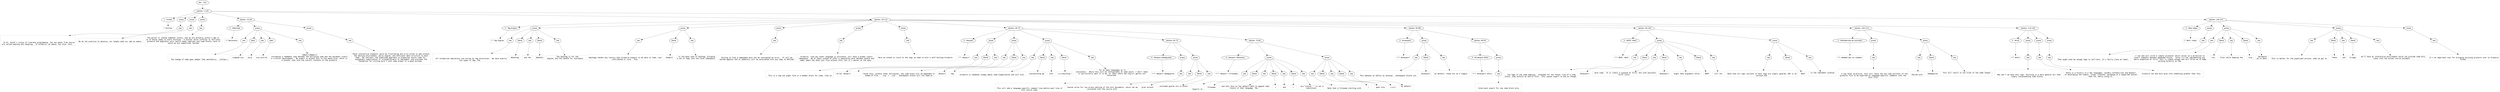 digraph hierarchy {

node [fontname=Helvetica]
edge [style=dashed]

doc_0 [label="doc - 141"]


doc_0 -> { section_1}
{rank=same; section_1}

section_1 [label="section: 1-125"]


section_1 -> { header_2 prose_3 prose_4 prose_5 section_6 section_7 section_8}
{rank=same; header_2 prose_3 prose_4 prose_5 section_6 section_7 section_8}

header_2 [label="1 : Knitter"]

prose_3 [label="prose"]

prose_4 [label="prose"]

prose_5 [label="prose"]

section_6 [label="section: 15-28"]

section_7 [label="section: 29-113"]

section_8 [label="section: 126-141"]


header_2 -> leaf_9
leaf_9  [color=Gray,shape=rectangle,fontname=Inconsolata,label="* Knitter"]
prose_3 -> { raw_10}
{rank=same; raw_10}

raw_10 [label="raw"]


raw_10 -> leaf_11
leaf_11  [color=Gray,shape=rectangle,fontname=Inconsolata,label="


  In Dr. Knuth's vision of literate programming, the two paths from source
are called weaving and tangling.  In Grimoire, we weave, but also, knit. 
"]
prose_4 -> { raw_12}
{rank=same; raw_12}

raw_12 [label="raw"]


raw_12 -> leaf_13
leaf_13  [color=Gray,shape=rectangle,fontname=Inconsolata,label="
We do not practice to deceive, nor tangle when our web we weave.
"]
prose_5 -> { raw_14}
{rank=same; raw_14}

raw_14 [label="raw"]


raw_14 -> leaf_15
leaf_15  [color=Gray,shape=rectangle,fontname=Inconsolata,label="
The parser is coming together nicely, and we are actually within a day or 
so of being ready to start knitting.  A knitter which suffices to self-host 
grimoire and pegylator only really needs taglines and code blocks, both of
which we are supporting. Huzzah!

"]
section_6 -> { header_16 prose_17 prose_18}
{rank=same; header_16 prose_17 prose_18}

header_16 [label="2 : Rationale"]

prose_17 [label="prose"]

prose_18 [label="prose"]


header_16 -> leaf_19
leaf_19  [color=Gray,shape=rectangle,fontname=Inconsolata,label="** Rationale"]
prose_17 -> { raw_20 italic_21 raw_22 italic_23 raw_24}
{rank=same; raw_20 italic_21 raw_22 italic_23 raw_24}

raw_20 [label="raw"]

italic_21 [label="italic"]

raw_22 [label="raw"]

italic_23 [label="italic"]

raw_24 [label="raw"]


raw_20 -> leaf_25
leaf_25  [color=Gray,shape=rectangle,fontname=Inconsolata,label="

  The change of name goes deeper than aesthetics.  [[https:/"]
italic_21 -> leaf_26
leaf_26  [color=Gray,shape=rectangle,fontname=Inconsolata,label="orgmode.org"]
raw_22 -> leaf_27
leaf_27  [color=Gray,shape=rectangle,fontname=Inconsolata,label="worg"]
italic_23 -> leaf_28
leaf_28  [color=Gray,shape=rectangle,fontname=Inconsolata,label="org-contrib"]
raw_24 -> leaf_29
leaf_29  [color=Gray,shape=rectangle,fontname=Inconsolata,label="babel/][Babel]]
introduces a feedback loop between the enclosing code and the document itself,
a critical development.  We expect to extend this to the weave also, which is 
a browser view into the overall contents of the grimoire.
"]
prose_18 -> { raw_30}
{rank=same; raw_30}

raw_30 [label="raw"]


raw_30 -> leaf_31
leaf_31  [color=Gray,shape=rectangle,fontname=Inconsolata,label="
These interactive elements would be frustrating and error-prone to add without
the editing environment, parse engine, and efficient data structure to back
them.  By contrast, the pipelined approach to producing source code for 
subsequent compiliation is straightforward to implement, and provides the
foundation for writing pure C with some prayer of a good outcome. 

"]
section_7 -> { header_32 prose_33 prose_34 prose_35 prose_36 prose_37 section_38 section_39 section_40 section_41 section_42}
{rank=same; header_32 prose_33 prose_34 prose_35 prose_36 prose_37 section_38 section_39 section_40 section_41 section_42}

header_32 [label="2 : Tag Engine"]

prose_33 [label="prose"]

prose_34 [label="prose"]

prose_35 [label="prose"]

prose_36 [label="prose"]

prose_37 [label="prose"]

section_38 [label="section: 49-73"]

section_39 [label="section: 83-88"]

section_40 [label="section: 94-104"]

section_41 [label="section: 105-113"]

section_42 [label="section: 114-125"]


header_32 -> leaf_43
leaf_43  [color=Gray,shape=rectangle,fontname=Inconsolata,label="** Tag Engine"]
prose_33 -> { raw_44 literal_45 raw_46 literal_47 raw_48}
{rank=same; raw_44 literal_45 raw_46 literal_47 raw_48}

raw_44 [label="raw"]

literal_45 [label="literal"]

raw_46 [label="raw"]

literal_47 [label="literal"]

raw_48 [label="raw"]


raw_44 -> leaf_49
leaf_49  [color=Gray,shape=rectangle,fontname=Inconsolata,label="

  All Grimmorian operations are driven by tag directives.  We have exactly
two types of tag, the "]
literal_45 -> leaf_50
leaf_50  [color=Gray,shape=rectangle,fontname=Inconsolata,label="#hashtag"]
raw_46 -> leaf_51
leaf_51  [color=Gray,shape=rectangle,fontname=Inconsolata,label=" and the "]
literal_47 -> leaf_52
leaf_52  [color=Gray,shape=rectangle,fontname=Inconsolata,label="@handle"]
raw_48 -> leaf_53
leaf_53  [color=Gray,shape=rectangle,fontname=Inconsolata,label=".  The hashtag is for the
engine, and the handle for userspace. 
"]
prose_34 -> { raw_54 literal_55 raw_56}
{rank=same; raw_54 literal_55 raw_56}

raw_54 [label="raw"]

literal_55 [label="literal"]

raw_56 [label="raw"]


raw_54 -> leaf_57
leaf_57  [color=Gray,shape=rectangle,fontname=Inconsolata,label="
Hashtags handle any library that Grimoire expects to be able to load, user
contributed or core.  Thus "]
literal_55 -> leaf_58
leaf_58  [color=Gray,shape=rectangle,fontname=Inconsolata,label="#import"]
raw_56 -> leaf_59
leaf_59  [color=Gray,shape=rectangle,fontname=Inconsolata,label=" is the base case of hashtag, bringing
a set of tags into the local namespace.
"]
prose_35 -> { raw_60}
{rank=same; raw_60}

raw_60 [label="raw"]


raw_60 -> leaf_61
leaf_61  [color=Gray,shape=rectangle,fontname=Inconsolata,label="
Failing to find a namespace must not be considered an error.  It will be 
warned against and no semantics will be associated with any tags so defined.
"]
prose_36 -> { raw_62}
{rank=same; raw_62}

raw_62 [label="raw"]


raw_62 -> leaf_63
leaf_63  [color=Gray,shape=rectangle,fontname=Inconsolata,label="
Grimoire, like any other language in existence, will have a global static
namespace.  We at least intend to offer a separation mark between handle and
name; emacs has done just fine without this, but it's easier on the eyes. 
"]
prose_37 -> { raw_64}
{rank=same; raw_64}

raw_64 [label="raw"]


raw_64 -> leaf_65
leaf_65  [color=Gray,shape=rectangle,fontname=Inconsolata,label="
Here we intend to stick to the tags we need to knit a self-hosting Grimoire. 

"]
section_38 -> { header_66 prose_67 prose_68 prose_69 section_70 section_71}
{rank=same; header_66 prose_67 prose_68 prose_69 section_70 section_71}

header_66 [label="3 : #export"]

prose_67 [label="prose"]

prose_68 [label="prose"]

prose_69 [label="prose"]

section_70 [label="section: 65-73"]

section_71 [label="section: 74-82"]


header_66 -> leaf_72
leaf_72  [color=Gray,shape=rectangle,fontname=Inconsolata,label="*** #export"]
prose_67 -> { raw_73 literal_74 raw_75}
{rank=same; raw_73 literal_74 raw_75}

raw_73 [label="raw"]

literal_74 [label="literal"]

raw_75 [label="raw"]


raw_73 -> leaf_76
leaf_76  [color=Gray,shape=rectangle,fontname=Inconsolata,label="

  This is a tag one might find in a header block for code, like so:"]
literal_74 -> leaf_77
leaf_77  [color=Gray,shape=rectangle,fontname=Inconsolata,label="#!lua  #export"]
raw_75 -> leaf_78
leaf_78  [color=Gray,shape=rectangle,fontname=Inconsolata,label=".  
"]
prose_68 -> { raw_79 literal_80 raw_81}
{rank=same; raw_79 literal_80 raw_81}

raw_79 [label="raw"]

literal_80 [label="literal"]

raw_81 [label="raw"]


raw_79 -> leaf_82
leaf_82  [color=Gray,shape=rectangle,fontname=Inconsolata,label="
Found thus, without other attributes, the code block will be appended to
$name-of-file - '.org' + '.lua'.  Subsequent blocks will not need an"]
literal_80 -> leaf_83
leaf_83  [color=Gray,shape=rectangle,fontname=Inconsolata,label="#export"]
raw_81 -> leaf_84
leaf_84  [color=Gray,shape=rectangle,fontname=Inconsolata,label=" tag. 
"]
prose_69 -> { raw_85 literal_86 raw_87 literal_88 raw_89}
{rank=same; raw_85 literal_86 raw_87 literal_88 raw_89}

raw_85 [label="raw"]

literal_86 [label="literal"]

raw_87 [label="raw"]

literal_88 [label="literal"]

raw_89 [label="raw"]


raw_85 -> leaf_90
leaf_90  [color=Gray,shape=rectangle,fontname=Inconsolata,label="
Grimoire is somewhat snippy about code organization and will knit "]
literal_86 -> leaf_91
leaf_91  [color=Gray,shape=rectangle,fontname=Inconsolata,label="org/anything.gm"]
raw_87 -> leaf_92
leaf_92  [color=Gray,shape=rectangle,fontname=Inconsolata,label=" into "]
literal_88 -> leaf_93
leaf_93  [color=Gray,shape=rectangle,fontname=Inconsolata,label="src/anything.*"]
raw_89 -> leaf_94
leaf_94  [color=Gray,shape=rectangle,fontname=Inconsolata,label=" for as many languages as it
encounters.  While this will be configurable at some point, I don't need
or particularly want it to be, at least where the org/src genres are
concerned.

"]
section_70 -> { header_95 prose_96 prose_97}
{rank=same; header_95 prose_96 prose_97}

header_95 [label="4 : #export #addguards"]

prose_96 [label="prose"]

prose_97 [label="prose"]


header_95 -> leaf_98
leaf_98  [color=Gray,shape=rectangle,fontname=Inconsolata,label="**** #export #addguards"]
prose_96 -> { raw_99}
{rank=same; raw_99}

raw_99 [label="raw"]


raw_99 -> leaf_100
leaf_100  [color=Gray,shape=rectangle,fontname=Inconsolata,label="

 This will add a language-specific comment line before each line of 
knit source code.
"]
prose_97 -> { raw_101 literal_102 raw_103}
{rank=same; raw_101 literal_102 raw_103}

raw_101 [label="raw"]

literal_102 [label="literal"]

raw_103 [label="raw"]


raw_101 -> leaf_104
leaf_104  [color=Gray,shape=rectangle,fontname=Inconsolata,label="
Guards allow for low-stress editing of the knit documents, which can be
unraveled into the source with "]
literal_102 -> leaf_105
leaf_105  [color=Gray,shape=rectangle,fontname=Inconsolata,label="grym unravel"]
raw_103 -> leaf_106
leaf_106  [color=Gray,shape=rectangle,fontname=Inconsolata,label=", provided guards are in place.

"]
section_71 -> { header_107 prose_108 prose_109}
{rank=same; header_107 prose_108 prose_109}

header_107 [label="4 : #export «filename»"]

prose_108 [label="prose"]

prose_109 [label="prose"]


header_107 -> leaf_110
leaf_110  [color=Gray,shape=rectangle,fontname=Inconsolata,label="**** #export «filename»"]
prose_108 -> { raw_111 literal_112 raw_113 literal_114 raw_115 literal_116 raw_117}
{rank=same; raw_111 literal_112 raw_113 literal_114 raw_115 literal_116 raw_117}

raw_111 [label="raw"]

literal_112 [label="literal"]

raw_113 [label="raw"]

literal_114 [label="literal"]

raw_115 [label="raw"]

literal_116 [label="literal"]

raw_117 [label="raw"]


raw_111 -> leaf_118
leaf_118  [color=Gray,shape=rectangle,fontname=Inconsolata,label="

Exports to "]
literal_112 -> leaf_119
leaf_119  [color=Gray,shape=rectangle,fontname=Inconsolata,label="filename"]
raw_113 -> leaf_120
leaf_120  [color=Gray,shape=rectangle,fontname=Inconsolata,label=", and sets this as the default path to append code
blocks of that language. The "]
literal_114 -> leaf_121
leaf_121  [color=Gray,shape=rectangle,fontname=Inconsolata,label="«"]
raw_115 -> leaf_122
leaf_122  [color=Gray,shape=rectangle,fontname=Inconsolata,label=" and "]
literal_116 -> leaf_123
leaf_123  [color=Gray,shape=rectangle,fontname=Inconsolata,label="»"]
raw_117 -> leaf_124
leaf_124  [color=Gray,shape=rectangle,fontname=Inconsolata,label=" are literal, \" is not a
substitute.
"]
prose_109 -> { raw_125 literal_126 raw_127 literal_128 raw_129}
{rank=same; raw_125 literal_126 raw_127 literal_128 raw_129}

raw_125 [label="raw"]

literal_126 [label="literal"]

raw_127 [label="raw"]

literal_128 [label="literal"]

raw_129 [label="raw"]


raw_125 -> leaf_130
leaf_130  [color=Gray,shape=rectangle,fontname=Inconsolata,label="
Note that a filename starting with "]
literal_126 -> leaf_131
leaf_131  [color=Gray,shape=rectangle,fontname=Inconsolata,label="/"]
raw_127 -> leaf_132
leaf_132  [color=Gray,shape=rectangle,fontname=Inconsolata,label=" goes into "]
literal_128 -> leaf_133
leaf_133  [color=Gray,shape=rectangle,fontname=Inconsolata,label="…/src/"]
raw_129 -> leaf_134
leaf_134  [color=Gray,shape=rectangle,fontname=Inconsolata,label=" by default. 

"]
section_39 -> { header_135 prose_136 section_137}
{rank=same; header_135 prose_136 section_137}

header_135 [label="3 : #noexport"]

prose_136 [label="prose"]

section_137 [label="section: 89-93"]


header_135 -> leaf_138
leaf_138  [color=Gray,shape=rectangle,fontname=Inconsolata,label="*** #noexport"]
prose_136 -> { raw_139 literal_140 raw_141}
{rank=same; raw_139 literal_140 raw_141}

raw_139 [label="raw"]

literal_140 [label="literal"]

raw_141 [label="raw"]


raw_139 -> leaf_142
leaf_142  [color=Gray,shape=rectangle,fontname=Inconsolata,label="

  This behaves as befits an antonym.  Subsequent blocks are "]
literal_140 -> leaf_143
leaf_143  [color=Gray,shape=rectangle,fontname=Inconsolata,label="#noexport"]
raw_141 -> leaf_144
leaf_144  [color=Gray,shape=rectangle,fontname=Inconsolata,label="
by default, these act as a toggle.

"]
section_137 -> { header_145 prose_146}
{rank=same; header_145 prose_146}

header_145 [label="4 : #noexport #this"]

prose_146 [label="prose"]


header_145 -> leaf_147
leaf_147  [color=Gray,shape=rectangle,fontname=Inconsolata,label="**** #noexport #this"]
prose_146 -> { raw_148}
{rank=same; raw_148}

raw_148 [label="raw"]


raw_148 -> leaf_149
leaf_149  [color=Gray,shape=rectangle,fontname=Inconsolata,label="

  Interrupts export for one code block only. 

"]
section_40 -> { header_150 prose_151 prose_152}
{rank=same; header_150 prose_151 prose_152}

header_150 [label="3 : #EOF, #eof"]

prose_151 [label="prose"]

prose_152 [label="prose"]


header_150 -> leaf_153
leaf_153  [color=Gray,shape=rectangle,fontname=Inconsolata,label="*** #EOF, #eof"]
prose_151 -> { raw_154 literal_155 raw_156 literal_157 raw_158 literal_159 raw_160}
{rank=same; raw_154 literal_155 raw_156 literal_157 raw_158 literal_159 raw_160}

raw_154 [label="raw"]

literal_155 [label="literal"]

raw_156 [label="raw"]

literal_157 [label="literal"]

raw_158 [label="raw"]

literal_159 [label="literal"]

raw_160 [label="raw"]


raw_154 -> leaf_161
leaf_161  [color=Gray,shape=rectangle,fontname=Inconsolata,label="

  Two tags of the same meaning.  Intended for the footer line of a code
block, they enforce an end-of-file.  This causes export to end as though"]
literal_155 -> leaf_162
leaf_162  [color=Gray,shape=rectangle,fontname=Inconsolata,label="#noexport"]
raw_156 -> leaf_163
leaf_163  [color=Gray,shape=rectangle,fontname=Inconsolata,label=" were used.  It is likely a synonym at first, but with possible
drift since "]
literal_157 -> leaf_164
leaf_164  [color=Gray,shape=rectangle,fontname=Inconsolata,label="#noexport"]
raw_158 -> leaf_165
leaf_165  [color=Gray,shape=rectangle,fontname=Inconsolata,label=" might take arguments while "]
literal_159 -> leaf_166
leaf_166  [color=Gray,shape=rectangle,fontname=Inconsolata,label="#EOF"]
raw_160 -> leaf_167
leaf_167  [color=Gray,shape=rectangle,fontname=Inconsolata,label=" will not.
"]
prose_152 -> { raw_168 literal_169 raw_170}
{rank=same; raw_168 literal_169 raw_170}

raw_168 [label="raw"]

literal_169 [label="literal"]

raw_170 [label="raw"]


raw_168 -> leaf_171
leaf_171  [color=Gray,shape=rectangle,fontname=Inconsolata,label="
Note that all-caps versions of most tags are simply ignored, EOF is an
acronym and "]
literal_169 -> leaf_172
leaf_172  [color=Gray,shape=rectangle,fontname=Inconsolata,label="#eof"]
raw_170 -> leaf_173
leaf_173  [color=Gray,shape=rectangle,fontname=Inconsolata,label=" is the redundant synonym.

"]
section_41 -> { header_174 prose_175 prose_176}
{rank=same; header_174 prose_175 prose_176}

header_174 [label="3 : #embed-doc-as-comment"]

prose_175 [label="prose"]

prose_176 [label="prose"]


header_174 -> leaf_177
leaf_177  [color=Gray,shape=rectangle,fontname=Inconsolata,label="*** #embed-doc-as-comment"]
prose_175 -> { raw_178}
{rank=same; raw_178}

raw_178 [label="raw"]


raw_178 -> leaf_179
leaf_179  [color=Gray,shape=rectangle,fontname=Inconsolata,label="

  A top-level directive, this will cause the non-code portions of the
grimoire file to be exported as language-specific comments into the 
knit file.
"]
prose_176 -> { raw_180 literal_181 raw_182}
{rank=same; raw_180 literal_181 raw_182}

raw_180 [label="raw"]

literal_181 [label="literal"]

raw_182 [label="raw"]


raw_180 -> leaf_183
leaf_183  [color=Gray,shape=rectangle,fontname=Inconsolata,label="
Paired with "]
literal_181 -> leaf_184
leaf_184  [color=Gray,shape=rectangle,fontname=Inconsolata,label="#addguards"]
raw_182 -> leaf_185
leaf_185  [color=Gray,shape=rectangle,fontname=Inconsolata,label=" this will result in two files of the same length.

"]
section_42 -> { header_186 prose_187 prose_188 prose_189}
{rank=same; header_186 prose_187 prose_188 prose_189}

header_186 [label="3 : #knit"]

prose_187 [label="prose"]

prose_188 [label="prose"]

prose_189 [label="prose"]


header_186 -> leaf_190
leaf_190  [color=Gray,shape=rectangle,fontname=Inconsolata,label="*** #knit"]
prose_187 -> { raw_191}
{rank=same; raw_191}

raw_191 [label="raw"]


raw_191 -> leaf_192
leaf_192  [color=Gray,shape=rectangle,fontname=Inconsolata,label="

  Why don't we have this tag?  Knitting is a more general act than
simply concatenating code blocks. 
"]
prose_188 -> { raw_193}
{rank=same; raw_193}

raw_193 [label="raw"]


raw_193 -> leaf_194
leaf_194  [color=Gray,shape=rectangle,fontname=Inconsolata,label="
There is a history in a few languages, notably Coffeescript and Haskell,
of developing the simple 'linear literate' paradigm as a supported option,
then not really using it. 
"]
prose_189 -> { raw_195}
{rank=same; raw_195}

raw_195 [label="raw"]


raw_195 -> leaf_196
leaf_196  [color=Gray,shape=rectangle,fontname=Inconsolata,label="
Grimoire can and must grow into something greater than this. 

"]
section_8 -> { header_197 prose_198 prose_199 prose_200 prose_201}
{rank=same; header_197 prose_198 prose_199 prose_200 prose_201}

header_197 [label="2 : Next steps"]

prose_198 [label="prose"]

prose_199 [label="prose"]

prose_200 [label="prose"]

prose_201 [label="prose"]


header_197 -> leaf_202
leaf_202  [color=Gray,shape=rectangle,fontname=Inconsolata,label="** Next steps"]
prose_198 -> { raw_203}
{rank=same; raw_203}

raw_203 [label="raw"]


raw_203 -> leaf_204
leaf_204  [color=Gray,shape=rectangle,fontname=Inconsolata,label="

  That might even be enough tags to self-host. It's fairly close at least. 
"]
prose_199 -> { raw_205 literal_206 raw_207 literal_208 raw_209}
{rank=same; raw_205 literal_206 raw_207 literal_208 raw_209}

raw_205 [label="raw"]

literal_206 [label="literal"]

raw_207 [label="raw"]

literal_208 [label="literal"]

raw_209 [label="raw"]


raw_205 -> leaf_210
leaf_210  [color=Gray,shape=rectangle,fontname=Inconsolata,label="
I can and will write a simple unraveler which relies on a directive to
insert comments between appended blocks.  Since I'm not implementing any 
macro expansion at first, this is simple enough and will allow me to keep
working directly on the "]
literal_206 -> leaf_211
leaf_211  [color=Gray,shape=rectangle,fontname=Inconsolata,label=".lua"]
raw_207 -> leaf_212
leaf_212  [color=Gray,shape=rectangle,fontname=Inconsolata,label=" files while keeping the "]
literal_208 -> leaf_213
leaf_213  [color=Gray,shape=rectangle,fontname=Inconsolata,label="/org"]
raw_209 -> leaf_214
leaf_214  [color=Gray,shape=rectangle,fontname=Inconsolata,label=" documents
up to date.
"]
prose_200 -> { raw_215 literal_216 raw_217 literal_218 raw_219}
{rank=same; raw_215 literal_216 raw_217 literal_218 raw_219}

raw_215 [label="raw"]

literal_216 [label="literal"]

raw_217 [label="raw"]

literal_218 [label="literal"]

raw_219 [label="raw"]


raw_215 -> leaf_220
leaf_220  [color=Gray,shape=rectangle,fontname=Inconsolata,label="
This is better for the pipelined version, when we get to "]
literal_216 -> leaf_221
leaf_221  [color=Gray,shape=rectangle,fontname=Inconsolata,label="femto"]
raw_217 -> leaf_222
leaf_222  [color=Gray,shape=rectangle,fontname=Inconsolata,label=" and"]
literal_218 -> leaf_223
leaf_223  [color=Gray,shape=rectangle,fontname=Inconsolata,label="bridge"]
raw_219 -> leaf_224
leaf_224  [color=Gray,shape=rectangle,fontname=Inconsolata,label=" we'll have an interactive environment which can provide code-only
views into the actual source document. 
"]
prose_201 -> { raw_225}
{rank=same; raw_225}

raw_225 [label="raw"]


raw_225 -> leaf_226
leaf_226  [color=Gray,shape=rectangle,fontname=Inconsolata,label="
It's an important tool for bringing existing projects over to Grimoire
format. "]

}
